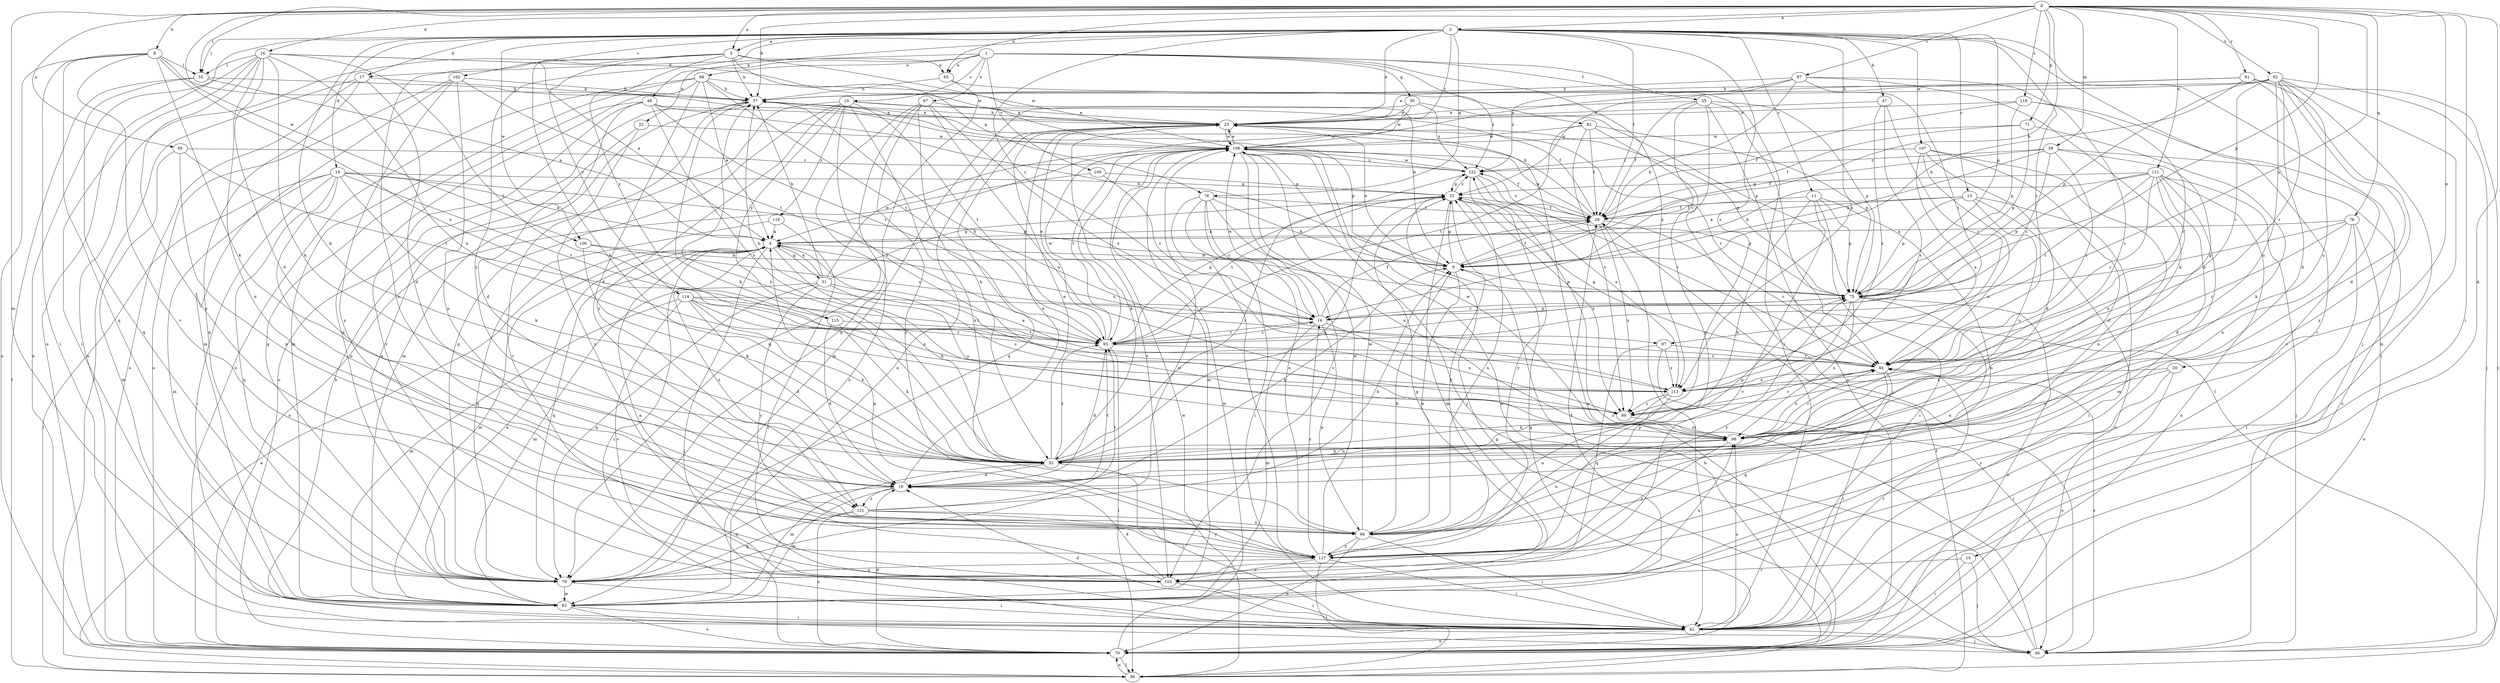 strict digraph  {
0;
1;
2;
3;
4;
8;
9;
10;
11;
13;
14;
15;
16;
17;
18;
19;
20;
22;
23;
25;
28;
30;
31;
32;
37;
42;
46;
47;
48;
52;
55;
56;
58;
62;
65;
66;
67;
68;
70;
71;
75;
76;
78;
79;
81;
82;
84;
87;
89;
92;
93;
95;
97;
98;
100;
102;
103;
106;
107;
108;
111;
113;
114;
115;
116;
117;
118;
121;
122;
0 -> 2  [label=a];
0 -> 3  [label=a];
0 -> 8  [label=b];
0 -> 9  [label=b];
0 -> 15  [label=d];
0 -> 16  [label=d];
0 -> 20  [label=e];
0 -> 37  [label=h];
0 -> 42  [label=i];
0 -> 55  [label=l];
0 -> 58  [label=m];
0 -> 62  [label=m];
0 -> 65  [label=n];
0 -> 71  [label=p];
0 -> 75  [label=p];
0 -> 76  [label=q];
0 -> 81  [label=r];
0 -> 87  [label=s];
0 -> 92  [label=t];
0 -> 95  [label=u];
0 -> 97  [label=u];
0 -> 106  [label=w];
0 -> 111  [label=x];
0 -> 118  [label=z];
1 -> 10  [label=c];
1 -> 17  [label=d];
1 -> 22  [label=e];
1 -> 25  [label=f];
1 -> 30  [label=g];
1 -> 42  [label=i];
1 -> 65  [label=n];
1 -> 67  [label=o];
1 -> 68  [label=o];
1 -> 82  [label=r];
1 -> 100  [label=v];
1 -> 113  [label=x];
2 -> 3  [label=a];
2 -> 4  [label=a];
2 -> 11  [label=c];
2 -> 13  [label=c];
2 -> 14  [label=c];
2 -> 17  [label=d];
2 -> 18  [label=d];
2 -> 23  [label=e];
2 -> 28  [label=f];
2 -> 42  [label=i];
2 -> 46  [label=j];
2 -> 47  [label=k];
2 -> 48  [label=k];
2 -> 52  [label=k];
2 -> 55  [label=l];
2 -> 70  [label=o];
2 -> 75  [label=p];
2 -> 78  [label=q];
2 -> 84  [label=r];
2 -> 89  [label=s];
2 -> 102  [label=v];
2 -> 106  [label=w];
2 -> 107  [label=w];
2 -> 113  [label=x];
2 -> 121  [label=z];
3 -> 37  [label=h];
3 -> 52  [label=k];
3 -> 65  [label=n];
3 -> 66  [label=n];
3 -> 70  [label=o];
3 -> 78  [label=q];
3 -> 108  [label=w];
3 -> 114  [label=y];
3 -> 115  [label=y];
4 -> 9  [label=b];
4 -> 31  [label=g];
4 -> 42  [label=i];
4 -> 46  [label=j];
4 -> 52  [label=k];
4 -> 62  [label=m];
4 -> 79  [label=q];
4 -> 97  [label=u];
4 -> 121  [label=z];
8 -> 42  [label=i];
8 -> 52  [label=k];
8 -> 55  [label=l];
8 -> 70  [label=o];
8 -> 79  [label=q];
8 -> 103  [label=v];
8 -> 108  [label=w];
8 -> 113  [label=x];
9 -> 23  [label=e];
9 -> 28  [label=f];
9 -> 32  [label=g];
9 -> 66  [label=n];
9 -> 75  [label=p];
10 -> 23  [label=e];
10 -> 28  [label=f];
10 -> 62  [label=m];
10 -> 66  [label=n];
10 -> 79  [label=q];
10 -> 89  [label=s];
10 -> 93  [label=t];
10 -> 115  [label=y];
10 -> 116  [label=y];
10 -> 121  [label=z];
11 -> 28  [label=f];
11 -> 42  [label=i];
11 -> 52  [label=k];
11 -> 66  [label=n];
11 -> 75  [label=p];
11 -> 103  [label=v];
13 -> 4  [label=a];
13 -> 28  [label=f];
13 -> 42  [label=i];
13 -> 70  [label=o];
13 -> 75  [label=p];
13 -> 98  [label=u];
14 -> 28  [label=f];
14 -> 62  [label=m];
14 -> 66  [label=n];
14 -> 75  [label=p];
14 -> 89  [label=s];
14 -> 93  [label=t];
14 -> 108  [label=w];
15 -> 42  [label=i];
15 -> 46  [label=j];
15 -> 103  [label=v];
16 -> 4  [label=a];
16 -> 19  [label=d];
16 -> 42  [label=i];
16 -> 52  [label=k];
16 -> 55  [label=l];
16 -> 66  [label=n];
16 -> 70  [label=o];
16 -> 93  [label=t];
16 -> 98  [label=u];
16 -> 108  [label=w];
16 -> 117  [label=y];
17 -> 19  [label=d];
17 -> 37  [label=h];
17 -> 56  [label=l];
17 -> 70  [label=o];
17 -> 79  [label=q];
18 -> 4  [label=a];
18 -> 32  [label=g];
18 -> 42  [label=i];
18 -> 52  [label=k];
18 -> 56  [label=l];
18 -> 62  [label=m];
18 -> 66  [label=n];
18 -> 75  [label=p];
18 -> 79  [label=q];
18 -> 93  [label=t];
19 -> 9  [label=b];
19 -> 23  [label=e];
19 -> 62  [label=m];
19 -> 79  [label=q];
19 -> 93  [label=t];
19 -> 121  [label=z];
20 -> 70  [label=o];
20 -> 98  [label=u];
20 -> 113  [label=x];
20 -> 117  [label=y];
22 -> 79  [label=q];
22 -> 103  [label=v];
22 -> 108  [label=w];
23 -> 37  [label=h];
23 -> 75  [label=p];
23 -> 79  [label=q];
23 -> 84  [label=r];
23 -> 103  [label=v];
23 -> 108  [label=w];
25 -> 14  [label=c];
25 -> 23  [label=e];
25 -> 28  [label=f];
25 -> 56  [label=l];
25 -> 70  [label=o];
25 -> 75  [label=p];
25 -> 117  [label=y];
28 -> 4  [label=a];
28 -> 37  [label=h];
28 -> 42  [label=i];
28 -> 84  [label=r];
28 -> 89  [label=s];
28 -> 108  [label=w];
28 -> 122  [label=z];
30 -> 23  [label=e];
30 -> 62  [label=m];
30 -> 75  [label=p];
30 -> 108  [label=w];
30 -> 122  [label=z];
31 -> 4  [label=a];
31 -> 32  [label=g];
31 -> 37  [label=h];
31 -> 62  [label=m];
31 -> 79  [label=q];
31 -> 89  [label=s];
31 -> 98  [label=u];
31 -> 108  [label=w];
31 -> 117  [label=y];
32 -> 28  [label=f];
32 -> 62  [label=m];
32 -> 66  [label=n];
32 -> 89  [label=s];
32 -> 93  [label=t];
32 -> 117  [label=y];
32 -> 122  [label=z];
37 -> 23  [label=e];
37 -> 52  [label=k];
37 -> 70  [label=o];
37 -> 75  [label=p];
37 -> 103  [label=v];
42 -> 19  [label=d];
42 -> 46  [label=j];
42 -> 70  [label=o];
42 -> 84  [label=r];
42 -> 98  [label=u];
46 -> 37  [label=h];
46 -> 84  [label=r];
46 -> 108  [label=w];
46 -> 122  [label=z];
47 -> 23  [label=e];
47 -> 84  [label=r];
47 -> 89  [label=s];
47 -> 113  [label=x];
48 -> 9  [label=b];
48 -> 19  [label=d];
48 -> 23  [label=e];
48 -> 79  [label=q];
48 -> 89  [label=s];
48 -> 93  [label=t];
48 -> 103  [label=v];
52 -> 19  [label=d];
52 -> 23  [label=e];
52 -> 32  [label=g];
52 -> 37  [label=h];
52 -> 42  [label=i];
52 -> 62  [label=m];
52 -> 75  [label=p];
52 -> 93  [label=t];
52 -> 98  [label=u];
52 -> 122  [label=z];
55 -> 4  [label=a];
55 -> 37  [label=h];
55 -> 56  [label=l];
55 -> 79  [label=q];
56 -> 4  [label=a];
56 -> 23  [label=e];
56 -> 28  [label=f];
56 -> 32  [label=g];
56 -> 70  [label=o];
56 -> 108  [label=w];
58 -> 9  [label=b];
58 -> 14  [label=c];
58 -> 28  [label=f];
58 -> 70  [label=o];
58 -> 84  [label=r];
58 -> 113  [label=x];
58 -> 122  [label=z];
62 -> 4  [label=a];
62 -> 23  [label=e];
62 -> 28  [label=f];
62 -> 42  [label=i];
62 -> 70  [label=o];
65 -> 37  [label=h];
65 -> 79  [label=q];
65 -> 122  [label=z];
66 -> 9  [label=b];
66 -> 42  [label=i];
66 -> 70  [label=o];
66 -> 108  [label=w];
66 -> 117  [label=y];
67 -> 23  [label=e];
67 -> 52  [label=k];
67 -> 70  [label=o];
67 -> 79  [label=q];
67 -> 98  [label=u];
67 -> 113  [label=x];
67 -> 117  [label=y];
68 -> 4  [label=a];
68 -> 9  [label=b];
68 -> 19  [label=d];
68 -> 37  [label=h];
68 -> 62  [label=m];
68 -> 70  [label=o];
68 -> 79  [label=q];
68 -> 93  [label=t];
70 -> 9  [label=b];
70 -> 19  [label=d];
70 -> 32  [label=g];
70 -> 56  [label=l];
70 -> 108  [label=w];
71 -> 28  [label=f];
71 -> 52  [label=k];
71 -> 75  [label=p];
71 -> 108  [label=w];
75 -> 14  [label=c];
75 -> 32  [label=g];
75 -> 66  [label=n];
75 -> 70  [label=o];
75 -> 98  [label=u];
75 -> 117  [label=y];
76 -> 4  [label=a];
76 -> 42  [label=i];
76 -> 70  [label=o];
76 -> 75  [label=p];
76 -> 84  [label=r];
76 -> 98  [label=u];
78 -> 9  [label=b];
78 -> 14  [label=c];
78 -> 28  [label=f];
78 -> 42  [label=i];
78 -> 66  [label=n];
78 -> 98  [label=u];
78 -> 117  [label=y];
79 -> 32  [label=g];
79 -> 42  [label=i];
79 -> 62  [label=m];
79 -> 108  [label=w];
81 -> 9  [label=b];
81 -> 23  [label=e];
81 -> 37  [label=h];
81 -> 46  [label=j];
81 -> 84  [label=r];
81 -> 98  [label=u];
82 -> 28  [label=f];
82 -> 46  [label=j];
82 -> 75  [label=p];
82 -> 89  [label=s];
82 -> 93  [label=t];
82 -> 108  [label=w];
84 -> 32  [label=g];
84 -> 37  [label=h];
84 -> 42  [label=i];
84 -> 79  [label=q];
84 -> 98  [label=u];
84 -> 113  [label=x];
87 -> 9  [label=b];
87 -> 32  [label=g];
87 -> 37  [label=h];
87 -> 52  [label=k];
87 -> 89  [label=s];
87 -> 93  [label=t];
87 -> 122  [label=z];
89 -> 84  [label=r];
89 -> 98  [label=u];
92 -> 19  [label=d];
92 -> 37  [label=h];
92 -> 42  [label=i];
92 -> 46  [label=j];
92 -> 52  [label=k];
92 -> 62  [label=m];
92 -> 75  [label=p];
92 -> 84  [label=r];
92 -> 98  [label=u];
92 -> 108  [label=w];
92 -> 117  [label=y];
93 -> 14  [label=c];
93 -> 19  [label=d];
93 -> 23  [label=e];
93 -> 32  [label=g];
93 -> 56  [label=l];
93 -> 84  [label=r];
93 -> 108  [label=w];
95 -> 62  [label=m];
95 -> 66  [label=n];
95 -> 93  [label=t];
95 -> 122  [label=z];
97 -> 46  [label=j];
97 -> 79  [label=q];
97 -> 84  [label=r];
97 -> 113  [label=x];
98 -> 52  [label=k];
98 -> 66  [label=n];
98 -> 84  [label=r];
98 -> 108  [label=w];
98 -> 117  [label=y];
100 -> 14  [label=c];
100 -> 32  [label=g];
100 -> 70  [label=o];
102 -> 37  [label=h];
102 -> 62  [label=m];
102 -> 66  [label=n];
102 -> 70  [label=o];
102 -> 93  [label=t];
102 -> 117  [label=y];
103 -> 4  [label=a];
103 -> 19  [label=d];
103 -> 42  [label=i];
103 -> 98  [label=u];
106 -> 9  [label=b];
106 -> 14  [label=c];
106 -> 52  [label=k];
107 -> 19  [label=d];
107 -> 52  [label=k];
107 -> 66  [label=n];
107 -> 98  [label=u];
107 -> 113  [label=x];
107 -> 122  [label=z];
108 -> 23  [label=e];
108 -> 28  [label=f];
108 -> 46  [label=j];
108 -> 52  [label=k];
108 -> 62  [label=m];
108 -> 93  [label=t];
108 -> 103  [label=v];
108 -> 122  [label=z];
111 -> 9  [label=b];
111 -> 19  [label=d];
111 -> 32  [label=g];
111 -> 46  [label=j];
111 -> 62  [label=m];
111 -> 70  [label=o];
111 -> 75  [label=p];
111 -> 84  [label=r];
111 -> 93  [label=t];
111 -> 98  [label=u];
113 -> 4  [label=a];
113 -> 37  [label=h];
113 -> 52  [label=k];
113 -> 66  [label=n];
113 -> 89  [label=s];
114 -> 14  [label=c];
114 -> 19  [label=d];
114 -> 52  [label=k];
114 -> 62  [label=m];
114 -> 84  [label=r];
114 -> 93  [label=t];
114 -> 103  [label=v];
114 -> 113  [label=x];
115 -> 19  [label=d];
115 -> 52  [label=k];
115 -> 93  [label=t];
116 -> 4  [label=a];
116 -> 42  [label=i];
116 -> 79  [label=q];
117 -> 4  [label=a];
117 -> 14  [label=c];
117 -> 42  [label=i];
117 -> 56  [label=l];
117 -> 75  [label=p];
117 -> 79  [label=q];
117 -> 103  [label=v];
117 -> 108  [label=w];
118 -> 23  [label=e];
118 -> 28  [label=f];
118 -> 75  [label=p];
118 -> 84  [label=r];
118 -> 103  [label=v];
121 -> 9  [label=b];
121 -> 66  [label=n];
121 -> 70  [label=o];
121 -> 79  [label=q];
121 -> 93  [label=t];
121 -> 117  [label=y];
122 -> 32  [label=g];
122 -> 84  [label=r];
122 -> 108  [label=w];
122 -> 113  [label=x];
122 -> 117  [label=y];
}
